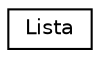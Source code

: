 digraph "Graphical Class Hierarchy"
{
  edge [fontname="Helvetica",fontsize="10",labelfontname="Helvetica",labelfontsize="10"];
  node [fontname="Helvetica",fontsize="10",shape=record];
  rankdir="LR";
  Node0 [label="Lista",height=0.2,width=0.4,color="black", fillcolor="white", style="filled",URL="$class_lista.html"];
}
